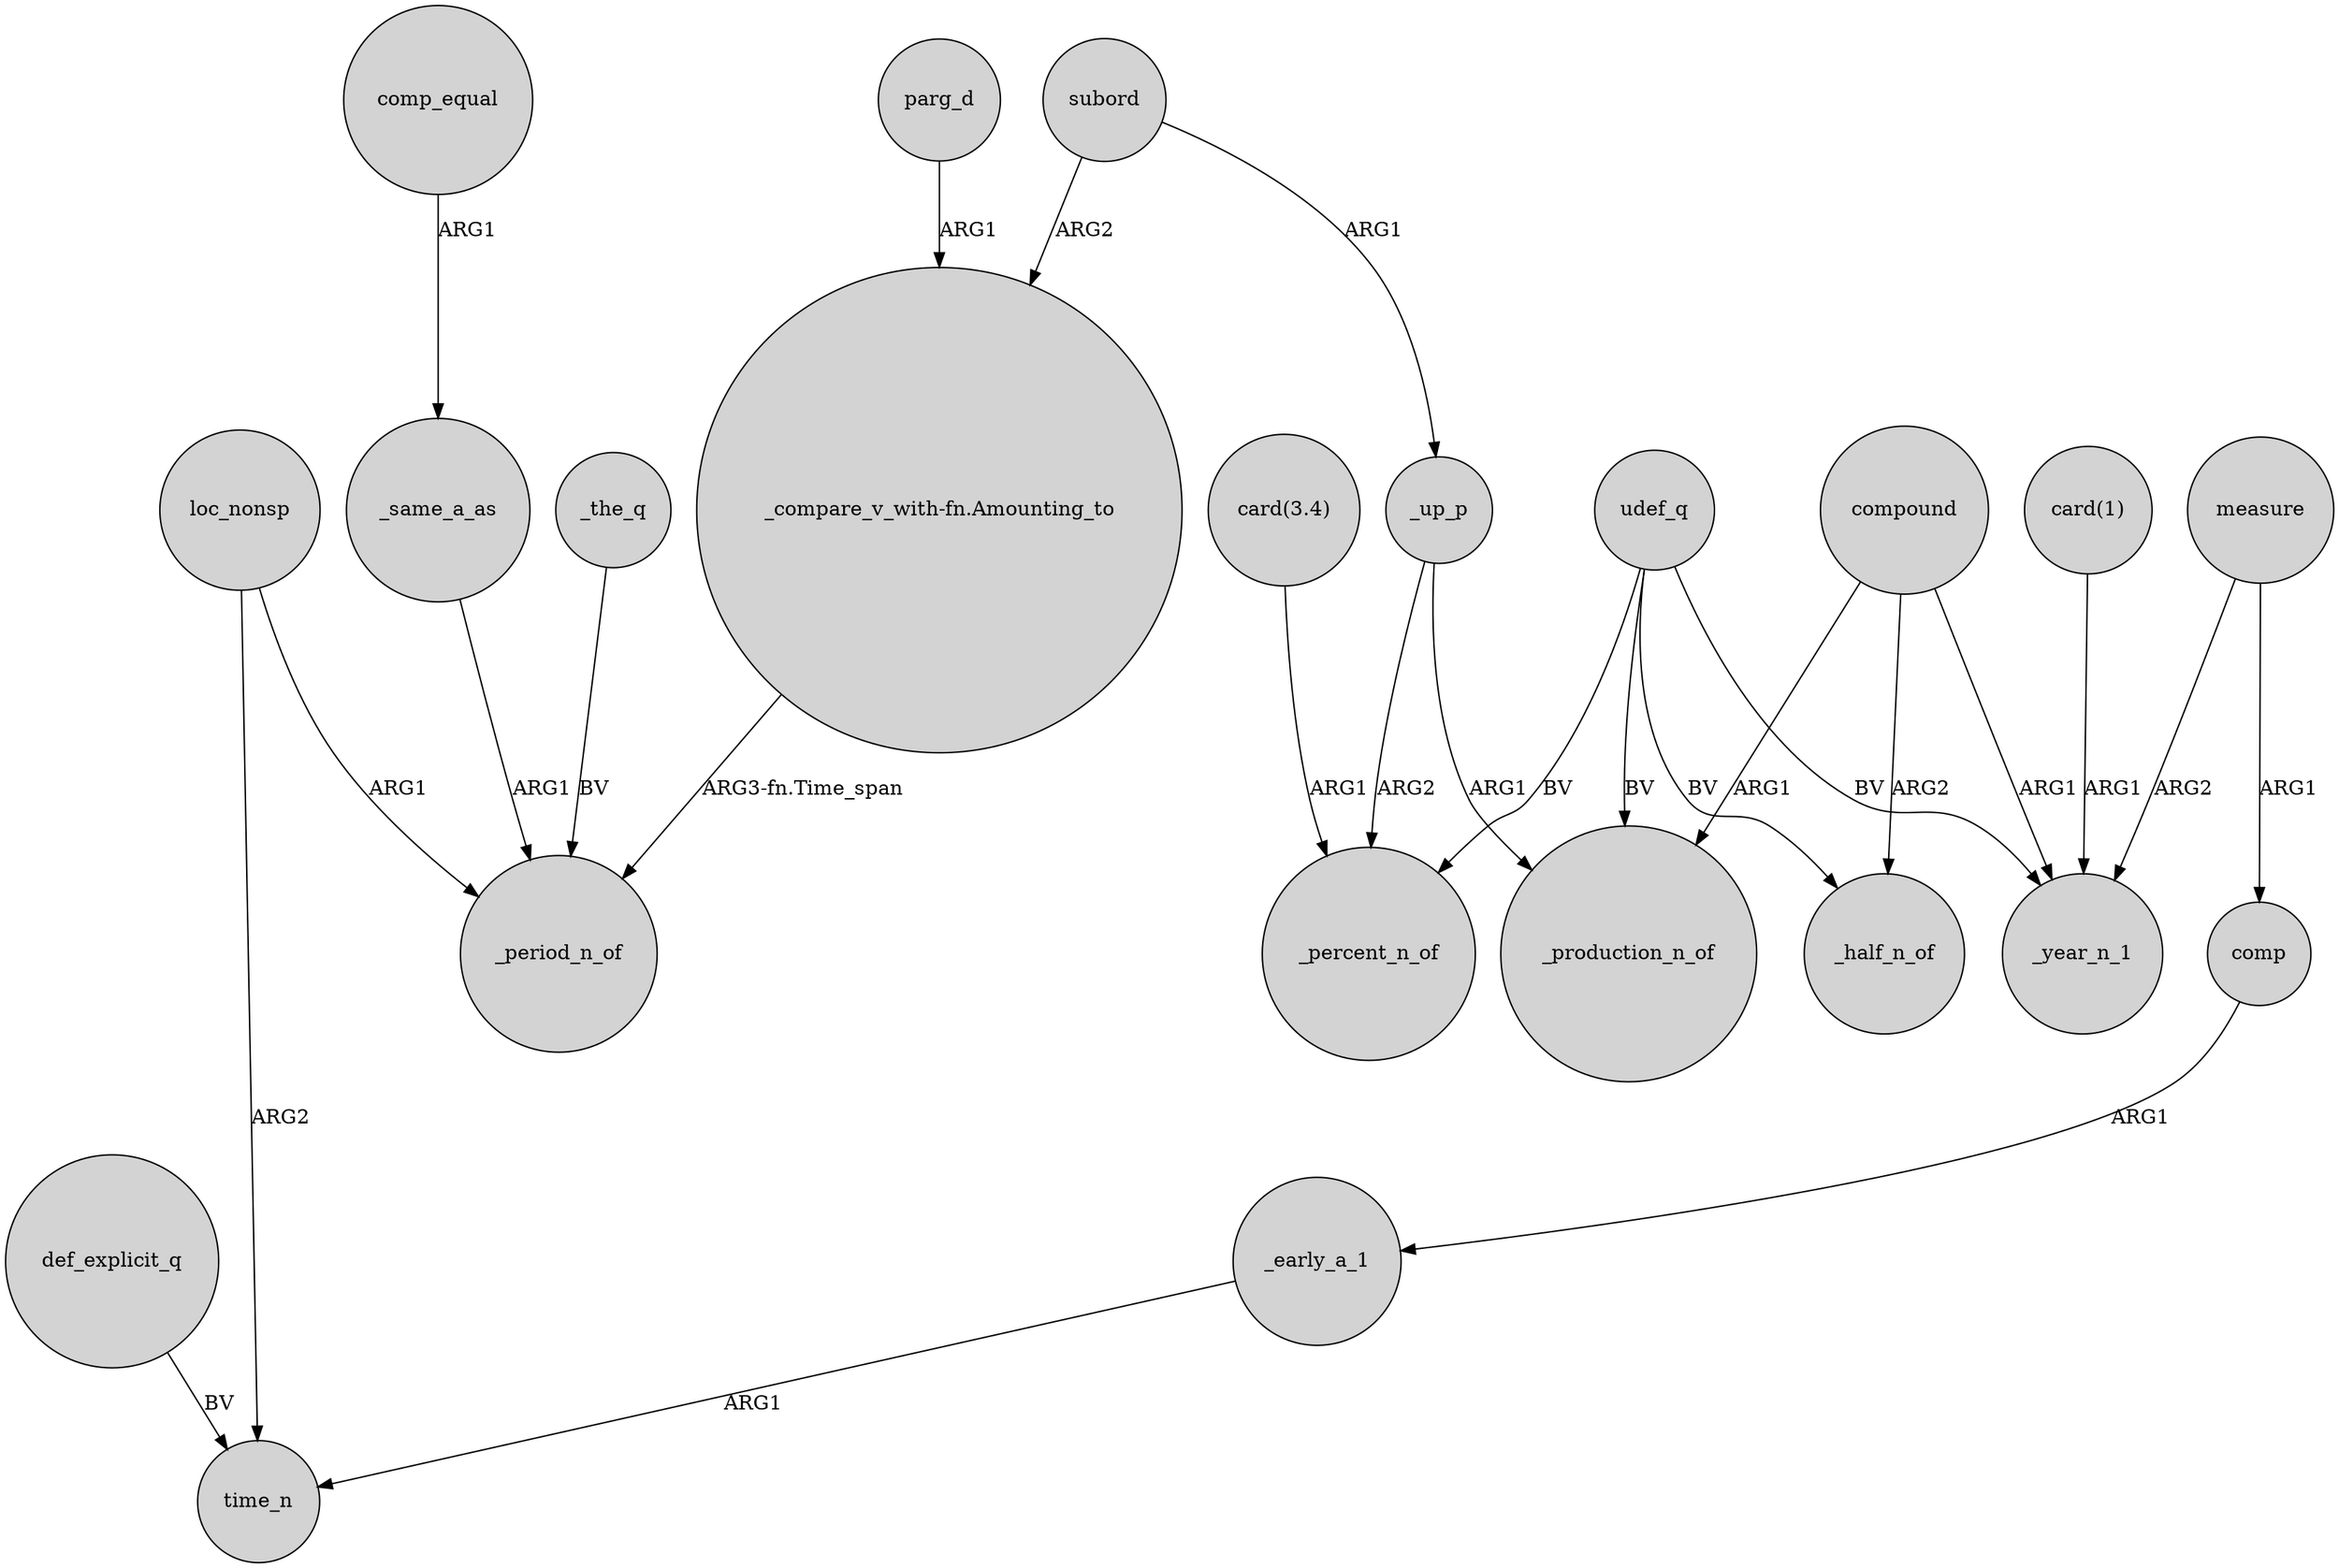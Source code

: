 digraph {
	node [shape=circle style=filled]
	_early_a_1 -> time_n [label=ARG1]
	_up_p -> _percent_n_of [label=ARG2]
	_same_a_as -> _period_n_of [label=ARG1]
	"card(1)" -> _year_n_1 [label=ARG1]
	comp -> _early_a_1 [label=ARG1]
	compound -> _year_n_1 [label=ARG1]
	measure -> _year_n_1 [label=ARG2]
	compound -> _half_n_of [label=ARG2]
	udef_q -> _percent_n_of [label=BV]
	measure -> comp [label=ARG1]
	udef_q -> _half_n_of [label=BV]
	_up_p -> _production_n_of [label=ARG1]
	"_compare_v_with-fn.Amounting_to" -> _period_n_of [label="ARG3-fn.Time_span"]
	"card(3.4)" -> _percent_n_of [label=ARG1]
	def_explicit_q -> time_n [label=BV]
	udef_q -> _year_n_1 [label=BV]
	subord -> _up_p [label=ARG1]
	loc_nonsp -> time_n [label=ARG2]
	_the_q -> _period_n_of [label=BV]
	subord -> "_compare_v_with-fn.Amounting_to" [label=ARG2]
	loc_nonsp -> _period_n_of [label=ARG1]
	parg_d -> "_compare_v_with-fn.Amounting_to" [label=ARG1]
	comp_equal -> _same_a_as [label=ARG1]
	udef_q -> _production_n_of [label=BV]
	compound -> _production_n_of [label=ARG1]
}
